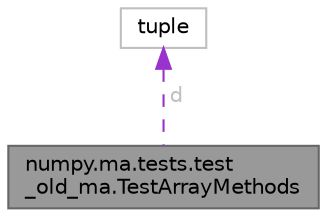 digraph "numpy.ma.tests.test_old_ma.TestArrayMethods"
{
 // LATEX_PDF_SIZE
  bgcolor="transparent";
  edge [fontname=Helvetica,fontsize=10,labelfontname=Helvetica,labelfontsize=10];
  node [fontname=Helvetica,fontsize=10,shape=box,height=0.2,width=0.4];
  Node1 [id="Node000001",label="numpy.ma.tests.test\l_old_ma.TestArrayMethods",height=0.2,width=0.4,color="gray40", fillcolor="grey60", style="filled", fontcolor="black",tooltip=" "];
  Node2 -> Node1 [id="edge1_Node000001_Node000002",dir="back",color="darkorchid3",style="dashed",tooltip=" ",label=" d",fontcolor="grey" ];
  Node2 [id="Node000002",label="tuple",height=0.2,width=0.4,color="grey75", fillcolor="white", style="filled",tooltip=" "];
}
